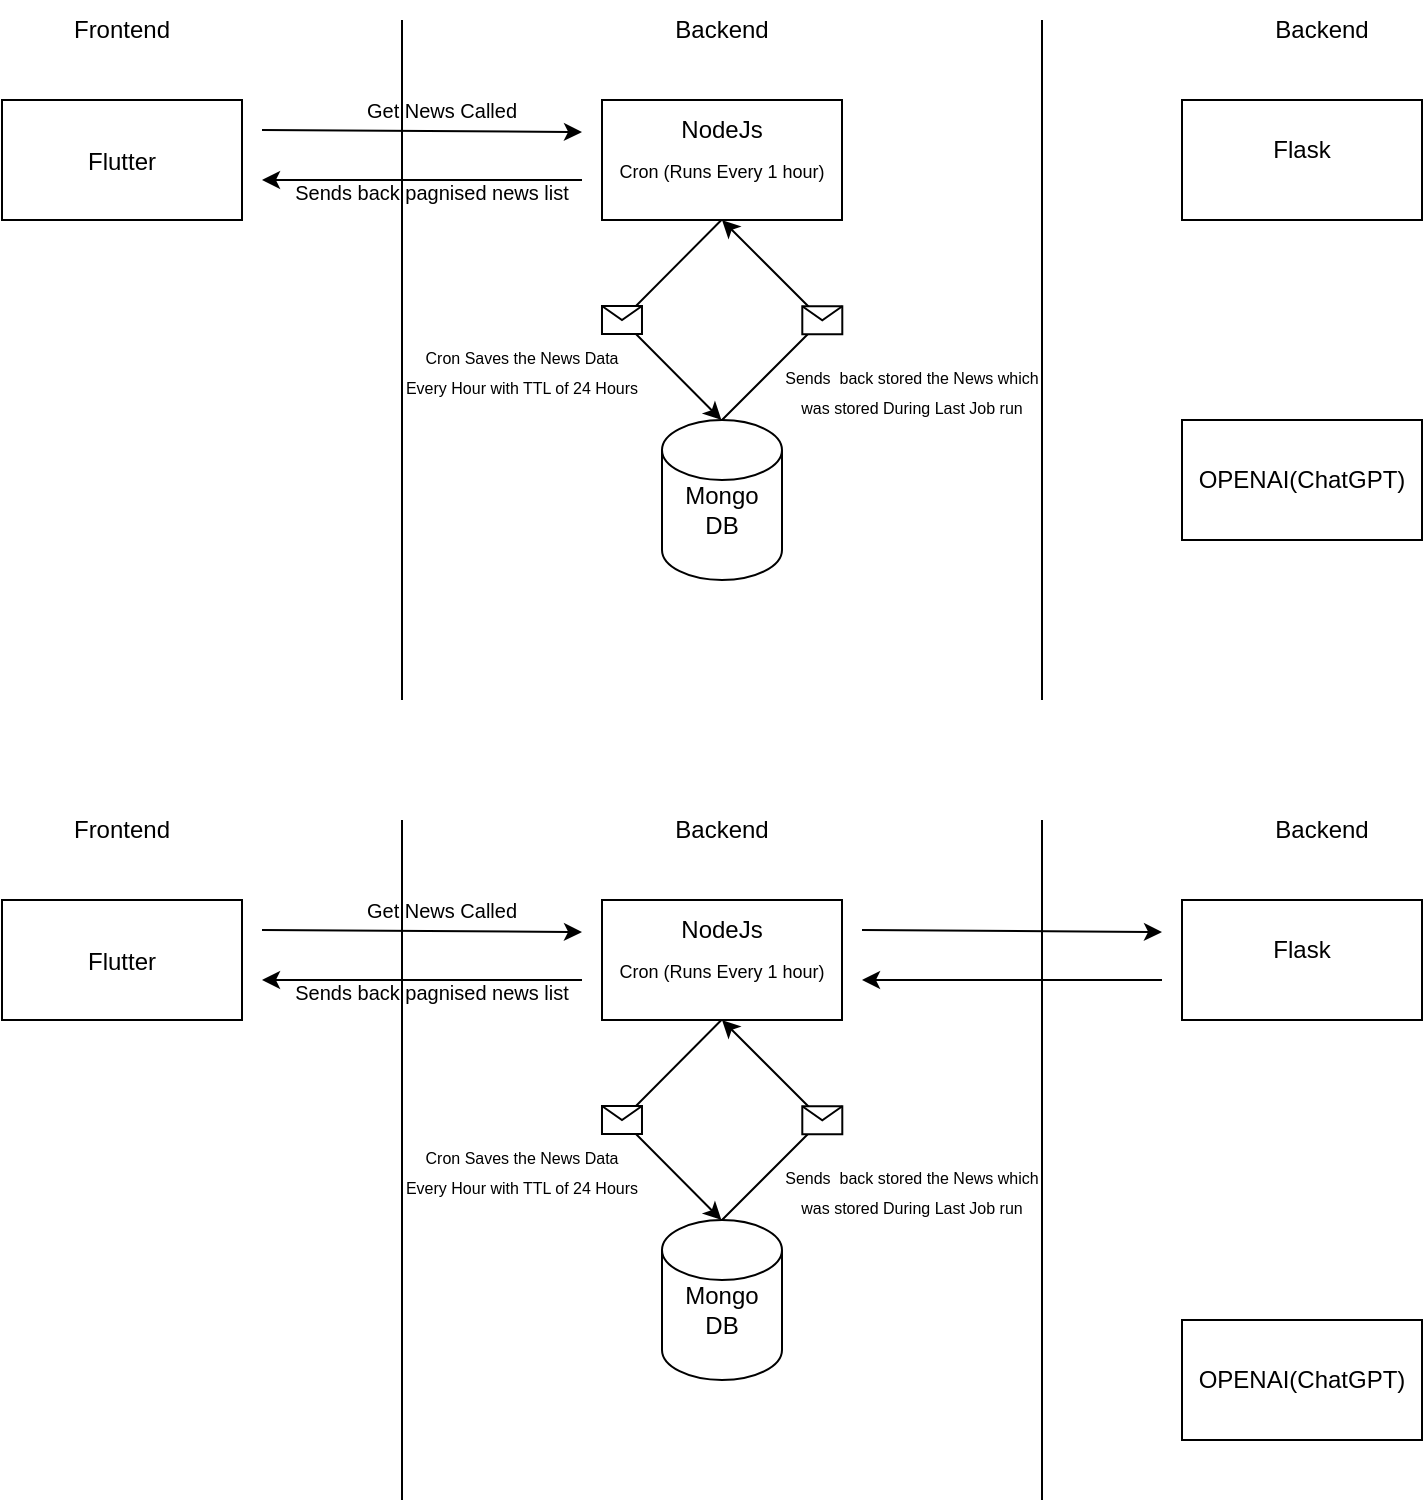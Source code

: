 <mxfile version="22.0.8" type="github">
  <diagram name="Page-1" id="ooymN39htJFAiMMMNbam">
    <mxGraphModel dx="1434" dy="1907" grid="1" gridSize="10" guides="1" tooltips="1" connect="1" arrows="1" fold="1" page="1" pageScale="1" pageWidth="827" pageHeight="1169" math="0" shadow="0">
      <root>
        <mxCell id="0" />
        <mxCell id="1" parent="0" />
        <mxCell id="35AxEwu4sgub31DyYWiS-1" value="" style="endArrow=none;html=1;rounded=0;" parent="1" edge="1">
          <mxGeometry width="50" height="50" relative="1" as="geometry">
            <mxPoint x="240" y="-330" as="sourcePoint" />
            <mxPoint x="240" y="-670" as="targetPoint" />
          </mxGeometry>
        </mxCell>
        <mxCell id="35AxEwu4sgub31DyYWiS-2" value="" style="endArrow=none;html=1;rounded=0;" parent="1" edge="1">
          <mxGeometry width="50" height="50" relative="1" as="geometry">
            <mxPoint x="560" y="-330" as="sourcePoint" />
            <mxPoint x="560" y="-670" as="targetPoint" />
          </mxGeometry>
        </mxCell>
        <mxCell id="35AxEwu4sgub31DyYWiS-3" value="Frontend" style="text;html=1;strokeColor=none;fillColor=none;align=center;verticalAlign=middle;whiteSpace=wrap;rounded=0;" parent="1" vertex="1">
          <mxGeometry x="70" y="-680" width="60" height="30" as="geometry" />
        </mxCell>
        <mxCell id="35AxEwu4sgub31DyYWiS-4" value="Backend" style="text;html=1;strokeColor=none;fillColor=none;align=center;verticalAlign=middle;whiteSpace=wrap;rounded=0;" parent="1" vertex="1">
          <mxGeometry x="370" y="-680" width="60" height="30" as="geometry" />
        </mxCell>
        <mxCell id="35AxEwu4sgub31DyYWiS-5" value="Backend" style="text;html=1;strokeColor=none;fillColor=none;align=center;verticalAlign=middle;whiteSpace=wrap;rounded=0;" parent="1" vertex="1">
          <mxGeometry x="670" y="-680" width="60" height="30" as="geometry" />
        </mxCell>
        <mxCell id="35AxEwu4sgub31DyYWiS-9" value="" style="endArrow=classic;html=1;rounded=0;exitX=1.069;exitY=0.481;exitDx=0;exitDy=0;exitPerimeter=0;" parent="1" edge="1">
          <mxGeometry width="50" height="50" relative="1" as="geometry">
            <mxPoint x="170" y="-615" as="sourcePoint" />
            <mxPoint x="330" y="-614" as="targetPoint" />
          </mxGeometry>
        </mxCell>
        <mxCell id="35AxEwu4sgub31DyYWiS-12" value="" style="rounded=0;whiteSpace=wrap;html=1;" parent="1" vertex="1">
          <mxGeometry x="40" y="-630" width="120" height="60" as="geometry" />
        </mxCell>
        <mxCell id="35AxEwu4sgub31DyYWiS-13" value="Flutter" style="text;html=1;strokeColor=none;fillColor=none;align=center;verticalAlign=middle;whiteSpace=wrap;rounded=0;" parent="1" vertex="1">
          <mxGeometry x="70" y="-614" width="60" height="30" as="geometry" />
        </mxCell>
        <mxCell id="35AxEwu4sgub31DyYWiS-14" value="" style="rounded=0;whiteSpace=wrap;html=1;" parent="1" vertex="1">
          <mxGeometry x="340" y="-630" width="120" height="60" as="geometry" />
        </mxCell>
        <mxCell id="35AxEwu4sgub31DyYWiS-15" value="" style="rounded=0;whiteSpace=wrap;html=1;" parent="1" vertex="1">
          <mxGeometry x="630" y="-630" width="120" height="60" as="geometry" />
        </mxCell>
        <mxCell id="35AxEwu4sgub31DyYWiS-16" value="NodeJs" style="text;html=1;strokeColor=none;fillColor=none;align=center;verticalAlign=middle;whiteSpace=wrap;rounded=0;" parent="1" vertex="1">
          <mxGeometry x="370" y="-630" width="60" height="30" as="geometry" />
        </mxCell>
        <mxCell id="35AxEwu4sgub31DyYWiS-17" value="Flask" style="text;html=1;strokeColor=none;fillColor=none;align=center;verticalAlign=middle;whiteSpace=wrap;rounded=0;" parent="1" vertex="1">
          <mxGeometry x="660" y="-620" width="60" height="30" as="geometry" />
        </mxCell>
        <mxCell id="35AxEwu4sgub31DyYWiS-19" value="" style="endArrow=classic;html=1;rounded=0;" parent="1" edge="1">
          <mxGeometry width="50" height="50" relative="1" as="geometry">
            <mxPoint x="330" y="-590" as="sourcePoint" />
            <mxPoint x="170" y="-590" as="targetPoint" />
          </mxGeometry>
        </mxCell>
        <mxCell id="35AxEwu4sgub31DyYWiS-20" value="&lt;font style=&quot;font-size: 9px;&quot;&gt;Cron (Runs Every 1 hour)&lt;/font&gt;" style="text;html=1;strokeColor=none;fillColor=none;align=center;verticalAlign=middle;whiteSpace=wrap;rounded=0;" parent="1" vertex="1">
          <mxGeometry x="325" y="-610" width="150" height="30" as="geometry" />
        </mxCell>
        <mxCell id="35AxEwu4sgub31DyYWiS-21" value="" style="endArrow=classic;html=1;rounded=0;exitX=0.5;exitY=1;exitDx=0;exitDy=0;entryX=0.5;entryY=0;entryDx=0;entryDy=0;entryPerimeter=0;" parent="1" edge="1">
          <mxGeometry relative="1" as="geometry">
            <mxPoint x="399.71" y="-570" as="sourcePoint" />
            <mxPoint x="399.71" y="-470" as="targetPoint" />
            <Array as="points">
              <mxPoint x="350" y="-520" />
            </Array>
          </mxGeometry>
        </mxCell>
        <mxCell id="35AxEwu4sgub31DyYWiS-22" value="" style="shape=message;html=1;outlineConnect=0;" parent="35AxEwu4sgub31DyYWiS-21" vertex="1">
          <mxGeometry width="20" height="14" relative="1" as="geometry">
            <mxPoint x="-10" y="-7" as="offset" />
          </mxGeometry>
        </mxCell>
        <mxCell id="35AxEwu4sgub31DyYWiS-23" value="" style="shape=cylinder3;whiteSpace=wrap;html=1;boundedLbl=1;backgroundOutline=1;size=15;" parent="1" vertex="1">
          <mxGeometry x="370" y="-470" width="60" height="80" as="geometry" />
        </mxCell>
        <mxCell id="35AxEwu4sgub31DyYWiS-24" value="Mongo&lt;br&gt;DB" style="text;html=1;strokeColor=none;fillColor=none;align=center;verticalAlign=middle;whiteSpace=wrap;rounded=0;" parent="1" vertex="1">
          <mxGeometry x="370" y="-440" width="60" height="30" as="geometry" />
        </mxCell>
        <mxCell id="35AxEwu4sgub31DyYWiS-25" value="&lt;font style=&quot;font-size: 8px;&quot;&gt;Cron Saves the News Data Every Hour with TTL of 24 Hours&lt;/font&gt;" style="text;html=1;strokeColor=none;fillColor=none;align=center;verticalAlign=middle;whiteSpace=wrap;rounded=0;" parent="1" vertex="1">
          <mxGeometry x="240" y="-510" width="120" height="30" as="geometry" />
        </mxCell>
        <mxCell id="35AxEwu4sgub31DyYWiS-26" value="" style="endArrow=classic;html=1;rounded=0;exitX=0.5;exitY=0;exitDx=0;exitDy=0;exitPerimeter=0;" parent="1" source="35AxEwu4sgub31DyYWiS-23" edge="1">
          <mxGeometry relative="1" as="geometry">
            <mxPoint x="409.71" y="-560" as="sourcePoint" />
            <mxPoint x="400" y="-570" as="targetPoint" />
            <Array as="points">
              <mxPoint x="450" y="-520" />
            </Array>
          </mxGeometry>
        </mxCell>
        <mxCell id="35AxEwu4sgub31DyYWiS-27" value="" style="shape=message;html=1;outlineConnect=0;" parent="35AxEwu4sgub31DyYWiS-26" vertex="1">
          <mxGeometry width="20" height="14" relative="1" as="geometry">
            <mxPoint x="-10" y="-7" as="offset" />
          </mxGeometry>
        </mxCell>
        <mxCell id="35AxEwu4sgub31DyYWiS-28" value="&lt;span style=&quot;font-size: 8px;&quot;&gt;Sends&amp;nbsp; back stored the News which was stored During Last Job run&lt;/span&gt;" style="text;html=1;strokeColor=none;fillColor=none;align=center;verticalAlign=middle;whiteSpace=wrap;rounded=0;" parent="1" vertex="1">
          <mxGeometry x="430" y="-500" width="130" height="30" as="geometry" />
        </mxCell>
        <mxCell id="35AxEwu4sgub31DyYWiS-29" value="&lt;font style=&quot;font-size: 10px;&quot;&gt;Get News Called&lt;/font&gt;" style="text;html=1;strokeColor=none;fillColor=none;align=center;verticalAlign=middle;whiteSpace=wrap;rounded=0;" parent="1" vertex="1">
          <mxGeometry x="190" y="-640" width="140" height="30" as="geometry" />
        </mxCell>
        <mxCell id="35AxEwu4sgub31DyYWiS-30" value="&lt;font style=&quot;font-size: 10px;&quot;&gt;Sends back pagnised news list&lt;/font&gt;" style="text;html=1;strokeColor=none;fillColor=none;align=center;verticalAlign=middle;whiteSpace=wrap;rounded=0;" parent="1" vertex="1">
          <mxGeometry x="180" y="-599" width="150" height="30" as="geometry" />
        </mxCell>
        <mxCell id="35AxEwu4sgub31DyYWiS-31" value="" style="endArrow=none;html=1;rounded=0;" parent="1" edge="1">
          <mxGeometry width="50" height="50" relative="1" as="geometry">
            <mxPoint x="240" y="70" as="sourcePoint" />
            <mxPoint x="240" y="-270" as="targetPoint" />
          </mxGeometry>
        </mxCell>
        <mxCell id="35AxEwu4sgub31DyYWiS-32" value="" style="endArrow=none;html=1;rounded=0;" parent="1" edge="1">
          <mxGeometry width="50" height="50" relative="1" as="geometry">
            <mxPoint x="560" y="70" as="sourcePoint" />
            <mxPoint x="560" y="-270" as="targetPoint" />
          </mxGeometry>
        </mxCell>
        <mxCell id="35AxEwu4sgub31DyYWiS-33" value="Frontend" style="text;html=1;strokeColor=none;fillColor=none;align=center;verticalAlign=middle;whiteSpace=wrap;rounded=0;" parent="1" vertex="1">
          <mxGeometry x="70" y="-280" width="60" height="30" as="geometry" />
        </mxCell>
        <mxCell id="35AxEwu4sgub31DyYWiS-34" value="Backend" style="text;html=1;strokeColor=none;fillColor=none;align=center;verticalAlign=middle;whiteSpace=wrap;rounded=0;" parent="1" vertex="1">
          <mxGeometry x="370" y="-280" width="60" height="30" as="geometry" />
        </mxCell>
        <mxCell id="35AxEwu4sgub31DyYWiS-35" value="Backend" style="text;html=1;strokeColor=none;fillColor=none;align=center;verticalAlign=middle;whiteSpace=wrap;rounded=0;" parent="1" vertex="1">
          <mxGeometry x="670" y="-280" width="60" height="30" as="geometry" />
        </mxCell>
        <mxCell id="35AxEwu4sgub31DyYWiS-36" value="" style="endArrow=classic;html=1;rounded=0;exitX=1.069;exitY=0.481;exitDx=0;exitDy=0;exitPerimeter=0;" parent="1" edge="1">
          <mxGeometry width="50" height="50" relative="1" as="geometry">
            <mxPoint x="170" y="-215" as="sourcePoint" />
            <mxPoint x="330" y="-214" as="targetPoint" />
          </mxGeometry>
        </mxCell>
        <mxCell id="35AxEwu4sgub31DyYWiS-37" value="" style="endArrow=classic;html=1;rounded=0;" parent="1" edge="1">
          <mxGeometry width="50" height="50" relative="1" as="geometry">
            <mxPoint x="470" y="-215" as="sourcePoint" />
            <mxPoint x="620" y="-214" as="targetPoint" />
          </mxGeometry>
        </mxCell>
        <mxCell id="35AxEwu4sgub31DyYWiS-38" value="" style="rounded=0;whiteSpace=wrap;html=1;" parent="1" vertex="1">
          <mxGeometry x="40" y="-230" width="120" height="60" as="geometry" />
        </mxCell>
        <mxCell id="35AxEwu4sgub31DyYWiS-39" value="Flutter" style="text;html=1;strokeColor=none;fillColor=none;align=center;verticalAlign=middle;whiteSpace=wrap;rounded=0;" parent="1" vertex="1">
          <mxGeometry x="70" y="-214" width="60" height="30" as="geometry" />
        </mxCell>
        <mxCell id="35AxEwu4sgub31DyYWiS-40" value="" style="rounded=0;whiteSpace=wrap;html=1;" parent="1" vertex="1">
          <mxGeometry x="340" y="-230" width="120" height="60" as="geometry" />
        </mxCell>
        <mxCell id="35AxEwu4sgub31DyYWiS-41" value="" style="rounded=0;whiteSpace=wrap;html=1;" parent="1" vertex="1">
          <mxGeometry x="630" y="-230" width="120" height="60" as="geometry" />
        </mxCell>
        <mxCell id="35AxEwu4sgub31DyYWiS-42" value="NodeJs" style="text;html=1;strokeColor=none;fillColor=none;align=center;verticalAlign=middle;whiteSpace=wrap;rounded=0;" parent="1" vertex="1">
          <mxGeometry x="370" y="-230" width="60" height="30" as="geometry" />
        </mxCell>
        <mxCell id="35AxEwu4sgub31DyYWiS-43" value="Flask" style="text;html=1;strokeColor=none;fillColor=none;align=center;verticalAlign=middle;whiteSpace=wrap;rounded=0;" parent="1" vertex="1">
          <mxGeometry x="660" y="-220" width="60" height="30" as="geometry" />
        </mxCell>
        <mxCell id="35AxEwu4sgub31DyYWiS-44" value="" style="endArrow=classic;html=1;rounded=0;" parent="1" edge="1">
          <mxGeometry width="50" height="50" relative="1" as="geometry">
            <mxPoint x="620" y="-190" as="sourcePoint" />
            <mxPoint x="470" y="-190" as="targetPoint" />
          </mxGeometry>
        </mxCell>
        <mxCell id="35AxEwu4sgub31DyYWiS-45" value="" style="endArrow=classic;html=1;rounded=0;" parent="1" edge="1">
          <mxGeometry width="50" height="50" relative="1" as="geometry">
            <mxPoint x="330" y="-190" as="sourcePoint" />
            <mxPoint x="170" y="-190" as="targetPoint" />
          </mxGeometry>
        </mxCell>
        <mxCell id="35AxEwu4sgub31DyYWiS-46" value="&lt;font style=&quot;font-size: 9px;&quot;&gt;Cron (Runs Every 1 hour)&lt;/font&gt;" style="text;html=1;strokeColor=none;fillColor=none;align=center;verticalAlign=middle;whiteSpace=wrap;rounded=0;" parent="1" vertex="1">
          <mxGeometry x="325" y="-210" width="150" height="30" as="geometry" />
        </mxCell>
        <mxCell id="35AxEwu4sgub31DyYWiS-47" value="" style="endArrow=classic;html=1;rounded=0;exitX=0.5;exitY=1;exitDx=0;exitDy=0;entryX=0.5;entryY=0;entryDx=0;entryDy=0;entryPerimeter=0;" parent="1" edge="1">
          <mxGeometry relative="1" as="geometry">
            <mxPoint x="399.71" y="-170" as="sourcePoint" />
            <mxPoint x="399.71" y="-70" as="targetPoint" />
            <Array as="points">
              <mxPoint x="350" y="-120" />
            </Array>
          </mxGeometry>
        </mxCell>
        <mxCell id="35AxEwu4sgub31DyYWiS-48" value="" style="shape=message;html=1;outlineConnect=0;" parent="35AxEwu4sgub31DyYWiS-47" vertex="1">
          <mxGeometry width="20" height="14" relative="1" as="geometry">
            <mxPoint x="-10" y="-7" as="offset" />
          </mxGeometry>
        </mxCell>
        <mxCell id="35AxEwu4sgub31DyYWiS-49" value="" style="shape=cylinder3;whiteSpace=wrap;html=1;boundedLbl=1;backgroundOutline=1;size=15;" parent="1" vertex="1">
          <mxGeometry x="370" y="-70" width="60" height="80" as="geometry" />
        </mxCell>
        <mxCell id="35AxEwu4sgub31DyYWiS-50" value="Mongo&lt;br&gt;DB" style="text;html=1;strokeColor=none;fillColor=none;align=center;verticalAlign=middle;whiteSpace=wrap;rounded=0;" parent="1" vertex="1">
          <mxGeometry x="370" y="-40" width="60" height="30" as="geometry" />
        </mxCell>
        <mxCell id="35AxEwu4sgub31DyYWiS-51" value="&lt;font style=&quot;font-size: 8px;&quot;&gt;Cron Saves the News Data Every Hour with TTL of 24 Hours&lt;/font&gt;" style="text;html=1;strokeColor=none;fillColor=none;align=center;verticalAlign=middle;whiteSpace=wrap;rounded=0;" parent="1" vertex="1">
          <mxGeometry x="240" y="-110" width="120" height="30" as="geometry" />
        </mxCell>
        <mxCell id="35AxEwu4sgub31DyYWiS-52" value="" style="endArrow=classic;html=1;rounded=0;exitX=0.5;exitY=0;exitDx=0;exitDy=0;exitPerimeter=0;" parent="1" source="35AxEwu4sgub31DyYWiS-49" edge="1">
          <mxGeometry relative="1" as="geometry">
            <mxPoint x="409.71" y="-160" as="sourcePoint" />
            <mxPoint x="400" y="-170" as="targetPoint" />
            <Array as="points">
              <mxPoint x="450" y="-120" />
            </Array>
          </mxGeometry>
        </mxCell>
        <mxCell id="35AxEwu4sgub31DyYWiS-53" value="" style="shape=message;html=1;outlineConnect=0;" parent="35AxEwu4sgub31DyYWiS-52" vertex="1">
          <mxGeometry width="20" height="14" relative="1" as="geometry">
            <mxPoint x="-10" y="-7" as="offset" />
          </mxGeometry>
        </mxCell>
        <mxCell id="35AxEwu4sgub31DyYWiS-54" value="&lt;span style=&quot;font-size: 8px;&quot;&gt;Sends&amp;nbsp; back stored the News which was stored During Last Job run&lt;/span&gt;" style="text;html=1;strokeColor=none;fillColor=none;align=center;verticalAlign=middle;whiteSpace=wrap;rounded=0;" parent="1" vertex="1">
          <mxGeometry x="430" y="-100" width="130" height="30" as="geometry" />
        </mxCell>
        <mxCell id="35AxEwu4sgub31DyYWiS-55" value="&lt;font style=&quot;font-size: 10px;&quot;&gt;Get News Called&lt;/font&gt;" style="text;html=1;strokeColor=none;fillColor=none;align=center;verticalAlign=middle;whiteSpace=wrap;rounded=0;" parent="1" vertex="1">
          <mxGeometry x="190" y="-240" width="140" height="30" as="geometry" />
        </mxCell>
        <mxCell id="35AxEwu4sgub31DyYWiS-56" value="&lt;font style=&quot;font-size: 10px;&quot;&gt;Sends back pagnised news list&lt;/font&gt;" style="text;html=1;strokeColor=none;fillColor=none;align=center;verticalAlign=middle;whiteSpace=wrap;rounded=0;" parent="1" vertex="1">
          <mxGeometry x="180" y="-199" width="150" height="30" as="geometry" />
        </mxCell>
        <mxCell id="35AxEwu4sgub31DyYWiS-57" value="" style="rounded=0;whiteSpace=wrap;html=1;" parent="1" vertex="1">
          <mxGeometry x="630" y="-470" width="120" height="60" as="geometry" />
        </mxCell>
        <mxCell id="35AxEwu4sgub31DyYWiS-58" value="OPENAI(ChatGPT)" style="text;html=1;strokeColor=none;fillColor=none;align=center;verticalAlign=middle;whiteSpace=wrap;rounded=0;" parent="1" vertex="1">
          <mxGeometry x="660" y="-455" width="60" height="30" as="geometry" />
        </mxCell>
        <mxCell id="35AxEwu4sgub31DyYWiS-59" value="" style="rounded=0;whiteSpace=wrap;html=1;" parent="1" vertex="1">
          <mxGeometry x="630" y="-20" width="120" height="60" as="geometry" />
        </mxCell>
        <mxCell id="35AxEwu4sgub31DyYWiS-60" value="OPENAI(ChatGPT)" style="text;html=1;strokeColor=none;fillColor=none;align=center;verticalAlign=middle;whiteSpace=wrap;rounded=0;" parent="1" vertex="1">
          <mxGeometry x="660" y="-5" width="60" height="30" as="geometry" />
        </mxCell>
      </root>
    </mxGraphModel>
  </diagram>
</mxfile>
